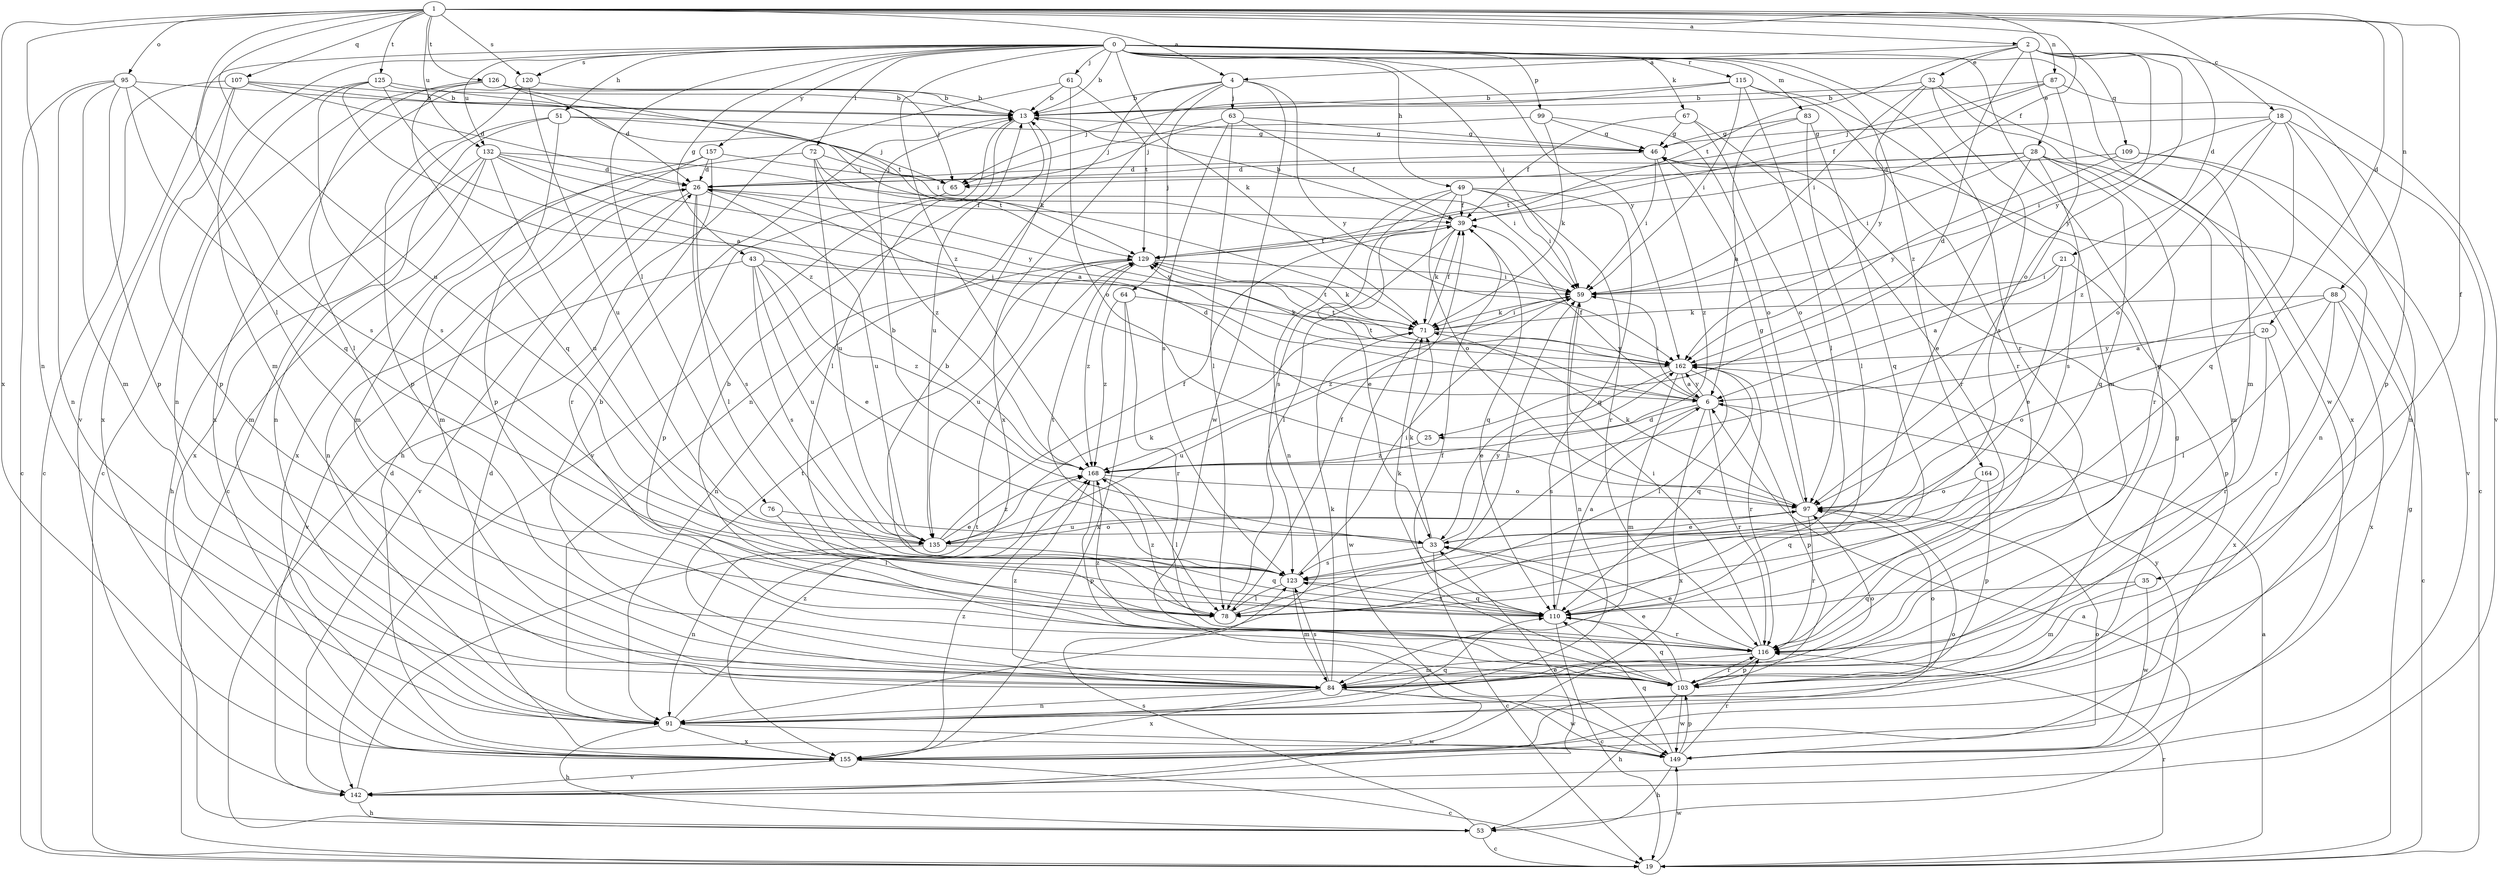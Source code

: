 strict digraph  {
0;
1;
2;
4;
6;
13;
18;
19;
20;
21;
25;
26;
28;
32;
33;
35;
39;
43;
46;
49;
51;
53;
59;
61;
63;
64;
65;
67;
71;
72;
76;
78;
83;
84;
87;
88;
91;
95;
97;
99;
103;
107;
109;
110;
115;
116;
120;
123;
125;
126;
129;
132;
135;
142;
149;
155;
157;
162;
164;
168;
0 -> 13  [label=b];
0 -> 43  [label=g];
0 -> 49  [label=h];
0 -> 51  [label=h];
0 -> 59  [label=i];
0 -> 61  [label=j];
0 -> 67  [label=k];
0 -> 71  [label=k];
0 -> 72  [label=l];
0 -> 76  [label=l];
0 -> 83  [label=m];
0 -> 84  [label=m];
0 -> 99  [label=p];
0 -> 103  [label=p];
0 -> 115  [label=r];
0 -> 116  [label=r];
0 -> 120  [label=s];
0 -> 132  [label=u];
0 -> 142  [label=v];
0 -> 149  [label=w];
0 -> 157  [label=y];
0 -> 162  [label=y];
0 -> 164  [label=z];
0 -> 168  [label=z];
1 -> 2  [label=a];
1 -> 4  [label=a];
1 -> 18  [label=c];
1 -> 20  [label=d];
1 -> 35  [label=f];
1 -> 39  [label=f];
1 -> 78  [label=l];
1 -> 87  [label=n];
1 -> 88  [label=n];
1 -> 91  [label=n];
1 -> 95  [label=o];
1 -> 107  [label=q];
1 -> 120  [label=s];
1 -> 125  [label=t];
1 -> 126  [label=t];
1 -> 132  [label=u];
1 -> 135  [label=u];
1 -> 155  [label=x];
2 -> 4  [label=a];
2 -> 21  [label=d];
2 -> 25  [label=d];
2 -> 28  [label=e];
2 -> 32  [label=e];
2 -> 97  [label=o];
2 -> 109  [label=q];
2 -> 129  [label=t];
2 -> 142  [label=v];
2 -> 162  [label=y];
4 -> 13  [label=b];
4 -> 63  [label=j];
4 -> 64  [label=j];
4 -> 91  [label=n];
4 -> 149  [label=w];
4 -> 155  [label=x];
4 -> 162  [label=y];
6 -> 25  [label=d];
6 -> 39  [label=f];
6 -> 59  [label=i];
6 -> 103  [label=p];
6 -> 116  [label=r];
6 -> 123  [label=s];
6 -> 129  [label=t];
6 -> 155  [label=x];
6 -> 162  [label=y];
13 -> 46  [label=g];
13 -> 78  [label=l];
13 -> 135  [label=u];
13 -> 142  [label=v];
18 -> 19  [label=c];
18 -> 46  [label=g];
18 -> 59  [label=i];
18 -> 91  [label=n];
18 -> 97  [label=o];
18 -> 110  [label=q];
18 -> 168  [label=z];
19 -> 6  [label=a];
19 -> 46  [label=g];
19 -> 116  [label=r];
19 -> 149  [label=w];
20 -> 97  [label=o];
20 -> 116  [label=r];
20 -> 155  [label=x];
20 -> 162  [label=y];
21 -> 6  [label=a];
21 -> 33  [label=e];
21 -> 59  [label=i];
21 -> 103  [label=p];
25 -> 26  [label=d];
25 -> 168  [label=z];
26 -> 39  [label=f];
26 -> 78  [label=l];
26 -> 91  [label=n];
26 -> 123  [label=s];
26 -> 135  [label=u];
26 -> 142  [label=v];
26 -> 162  [label=y];
28 -> 26  [label=d];
28 -> 33  [label=e];
28 -> 59  [label=i];
28 -> 84  [label=m];
28 -> 110  [label=q];
28 -> 116  [label=r];
28 -> 123  [label=s];
28 -> 129  [label=t];
32 -> 13  [label=b];
32 -> 59  [label=i];
32 -> 84  [label=m];
32 -> 123  [label=s];
32 -> 155  [label=x];
32 -> 162  [label=y];
33 -> 13  [label=b];
33 -> 19  [label=c];
33 -> 71  [label=k];
33 -> 123  [label=s];
33 -> 162  [label=y];
35 -> 84  [label=m];
35 -> 110  [label=q];
35 -> 149  [label=w];
39 -> 13  [label=b];
39 -> 33  [label=e];
39 -> 71  [label=k];
39 -> 78  [label=l];
39 -> 110  [label=q];
39 -> 129  [label=t];
43 -> 33  [label=e];
43 -> 59  [label=i];
43 -> 123  [label=s];
43 -> 135  [label=u];
43 -> 142  [label=v];
43 -> 168  [label=z];
46 -> 26  [label=d];
46 -> 59  [label=i];
46 -> 168  [label=z];
49 -> 39  [label=f];
49 -> 59  [label=i];
49 -> 91  [label=n];
49 -> 97  [label=o];
49 -> 110  [label=q];
49 -> 116  [label=r];
49 -> 123  [label=s];
51 -> 19  [label=c];
51 -> 46  [label=g];
51 -> 65  [label=j];
51 -> 91  [label=n];
51 -> 103  [label=p];
53 -> 6  [label=a];
53 -> 19  [label=c];
53 -> 123  [label=s];
59 -> 71  [label=k];
59 -> 91  [label=n];
59 -> 168  [label=z];
61 -> 13  [label=b];
61 -> 53  [label=h];
61 -> 97  [label=o];
61 -> 129  [label=t];
63 -> 39  [label=f];
63 -> 46  [label=g];
63 -> 65  [label=j];
63 -> 78  [label=l];
63 -> 123  [label=s];
64 -> 71  [label=k];
64 -> 116  [label=r];
64 -> 155  [label=x];
64 -> 168  [label=z];
65 -> 103  [label=p];
67 -> 39  [label=f];
67 -> 46  [label=g];
67 -> 97  [label=o];
67 -> 116  [label=r];
71 -> 39  [label=f];
71 -> 59  [label=i];
71 -> 129  [label=t];
71 -> 149  [label=w];
71 -> 162  [label=y];
72 -> 65  [label=j];
72 -> 84  [label=m];
72 -> 129  [label=t];
72 -> 135  [label=u];
72 -> 168  [label=z];
76 -> 33  [label=e];
76 -> 78  [label=l];
78 -> 39  [label=f];
78 -> 59  [label=i];
78 -> 168  [label=z];
83 -> 6  [label=a];
83 -> 46  [label=g];
83 -> 78  [label=l];
83 -> 110  [label=q];
84 -> 13  [label=b];
84 -> 71  [label=k];
84 -> 91  [label=n];
84 -> 97  [label=o];
84 -> 123  [label=s];
84 -> 129  [label=t];
84 -> 142  [label=v];
84 -> 149  [label=w];
84 -> 155  [label=x];
84 -> 168  [label=z];
87 -> 13  [label=b];
87 -> 39  [label=f];
87 -> 65  [label=j];
87 -> 103  [label=p];
87 -> 162  [label=y];
88 -> 6  [label=a];
88 -> 19  [label=c];
88 -> 71  [label=k];
88 -> 78  [label=l];
88 -> 116  [label=r];
88 -> 155  [label=x];
91 -> 46  [label=g];
91 -> 53  [label=h];
91 -> 110  [label=q];
91 -> 149  [label=w];
91 -> 155  [label=x];
91 -> 168  [label=z];
95 -> 13  [label=b];
95 -> 19  [label=c];
95 -> 84  [label=m];
95 -> 91  [label=n];
95 -> 103  [label=p];
95 -> 110  [label=q];
95 -> 123  [label=s];
97 -> 33  [label=e];
97 -> 46  [label=g];
97 -> 71  [label=k];
97 -> 116  [label=r];
97 -> 135  [label=u];
99 -> 46  [label=g];
99 -> 65  [label=j];
99 -> 71  [label=k];
99 -> 97  [label=o];
103 -> 33  [label=e];
103 -> 39  [label=f];
103 -> 53  [label=h];
103 -> 97  [label=o];
103 -> 110  [label=q];
103 -> 116  [label=r];
103 -> 149  [label=w];
107 -> 13  [label=b];
107 -> 19  [label=c];
107 -> 26  [label=d];
107 -> 59  [label=i];
107 -> 103  [label=p];
107 -> 155  [label=x];
109 -> 26  [label=d];
109 -> 91  [label=n];
109 -> 142  [label=v];
109 -> 162  [label=y];
110 -> 6  [label=a];
110 -> 13  [label=b];
110 -> 19  [label=c];
110 -> 71  [label=k];
110 -> 116  [label=r];
110 -> 123  [label=s];
115 -> 13  [label=b];
115 -> 59  [label=i];
115 -> 65  [label=j];
115 -> 78  [label=l];
115 -> 84  [label=m];
115 -> 116  [label=r];
116 -> 13  [label=b];
116 -> 33  [label=e];
116 -> 59  [label=i];
116 -> 84  [label=m];
116 -> 103  [label=p];
116 -> 168  [label=z];
120 -> 13  [label=b];
120 -> 103  [label=p];
120 -> 135  [label=u];
120 -> 155  [label=x];
123 -> 59  [label=i];
123 -> 78  [label=l];
123 -> 84  [label=m];
123 -> 110  [label=q];
123 -> 129  [label=t];
125 -> 6  [label=a];
125 -> 13  [label=b];
125 -> 19  [label=c];
125 -> 123  [label=s];
125 -> 129  [label=t];
125 -> 168  [label=z];
126 -> 13  [label=b];
126 -> 26  [label=d];
126 -> 65  [label=j];
126 -> 71  [label=k];
126 -> 78  [label=l];
126 -> 91  [label=n];
126 -> 110  [label=q];
129 -> 59  [label=i];
129 -> 71  [label=k];
129 -> 91  [label=n];
129 -> 135  [label=u];
129 -> 168  [label=z];
132 -> 6  [label=a];
132 -> 26  [label=d];
132 -> 53  [label=h];
132 -> 59  [label=i];
132 -> 84  [label=m];
132 -> 135  [label=u];
132 -> 155  [label=x];
132 -> 162  [label=y];
135 -> 39  [label=f];
135 -> 71  [label=k];
135 -> 91  [label=n];
135 -> 97  [label=o];
135 -> 110  [label=q];
135 -> 168  [label=z];
142 -> 33  [label=e];
142 -> 53  [label=h];
142 -> 129  [label=t];
149 -> 26  [label=d];
149 -> 53  [label=h];
149 -> 97  [label=o];
149 -> 103  [label=p];
149 -> 110  [label=q];
149 -> 116  [label=r];
149 -> 162  [label=y];
155 -> 19  [label=c];
155 -> 26  [label=d];
155 -> 97  [label=o];
155 -> 142  [label=v];
155 -> 168  [label=z];
157 -> 26  [label=d];
157 -> 65  [label=j];
157 -> 84  [label=m];
157 -> 116  [label=r];
157 -> 155  [label=x];
162 -> 6  [label=a];
162 -> 33  [label=e];
162 -> 78  [label=l];
162 -> 84  [label=m];
162 -> 110  [label=q];
162 -> 116  [label=r];
162 -> 129  [label=t];
162 -> 135  [label=u];
164 -> 97  [label=o];
164 -> 103  [label=p];
164 -> 110  [label=q];
168 -> 78  [label=l];
168 -> 97  [label=o];
168 -> 103  [label=p];
}

